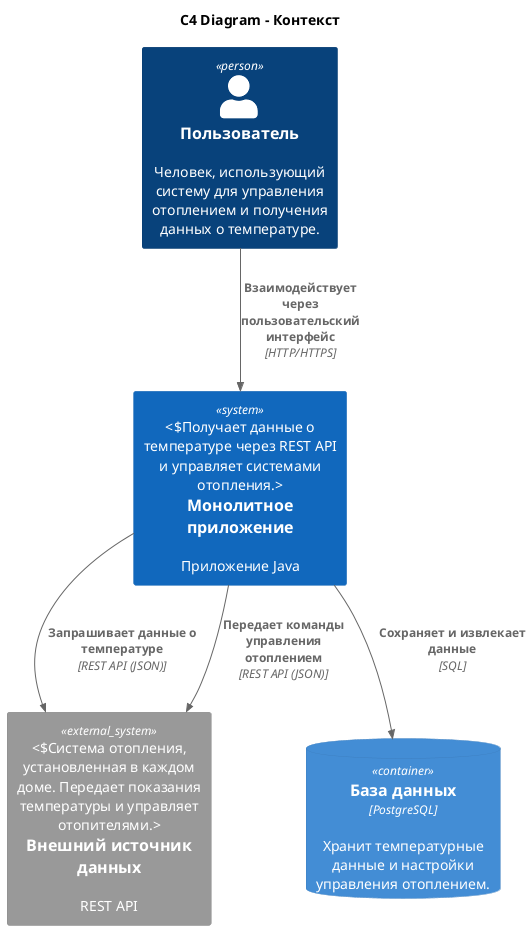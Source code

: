 @startuml
!include <C4/C4_Container>

title C4 Diagram - Контекст

Person(customer, "Пользователь", "Человек, использующий систему для управления отоплением и получения данных о температуре.")

System(monolith, "Монолитное приложение", "Приложение Java", "Получает данные о температуре через REST API и управляет системами отопления.")
System_Ext(api, "Внешний источник данных", "REST API", "Система отопления, установленная в каждом доме. Передает показания температуры и управляет отопителями.")
ContainerDb(database, "База данных", "PostgreSQL", "Хранит температурные данные и настройки управления отоплением.")

Rel(customer, monolith, "Взаимодействует через пользовательский интерфейс", "HTTP/HTTPS")
Rel(monolith, api, "Запрашивает данные о температуре", "REST API (JSON)")
Rel(monolith, api, "Передает команды управления отоплением", "REST API (JSON)")
Rel(monolith, database, "Сохраняет и извлекает данные", "SQL")

@enduml